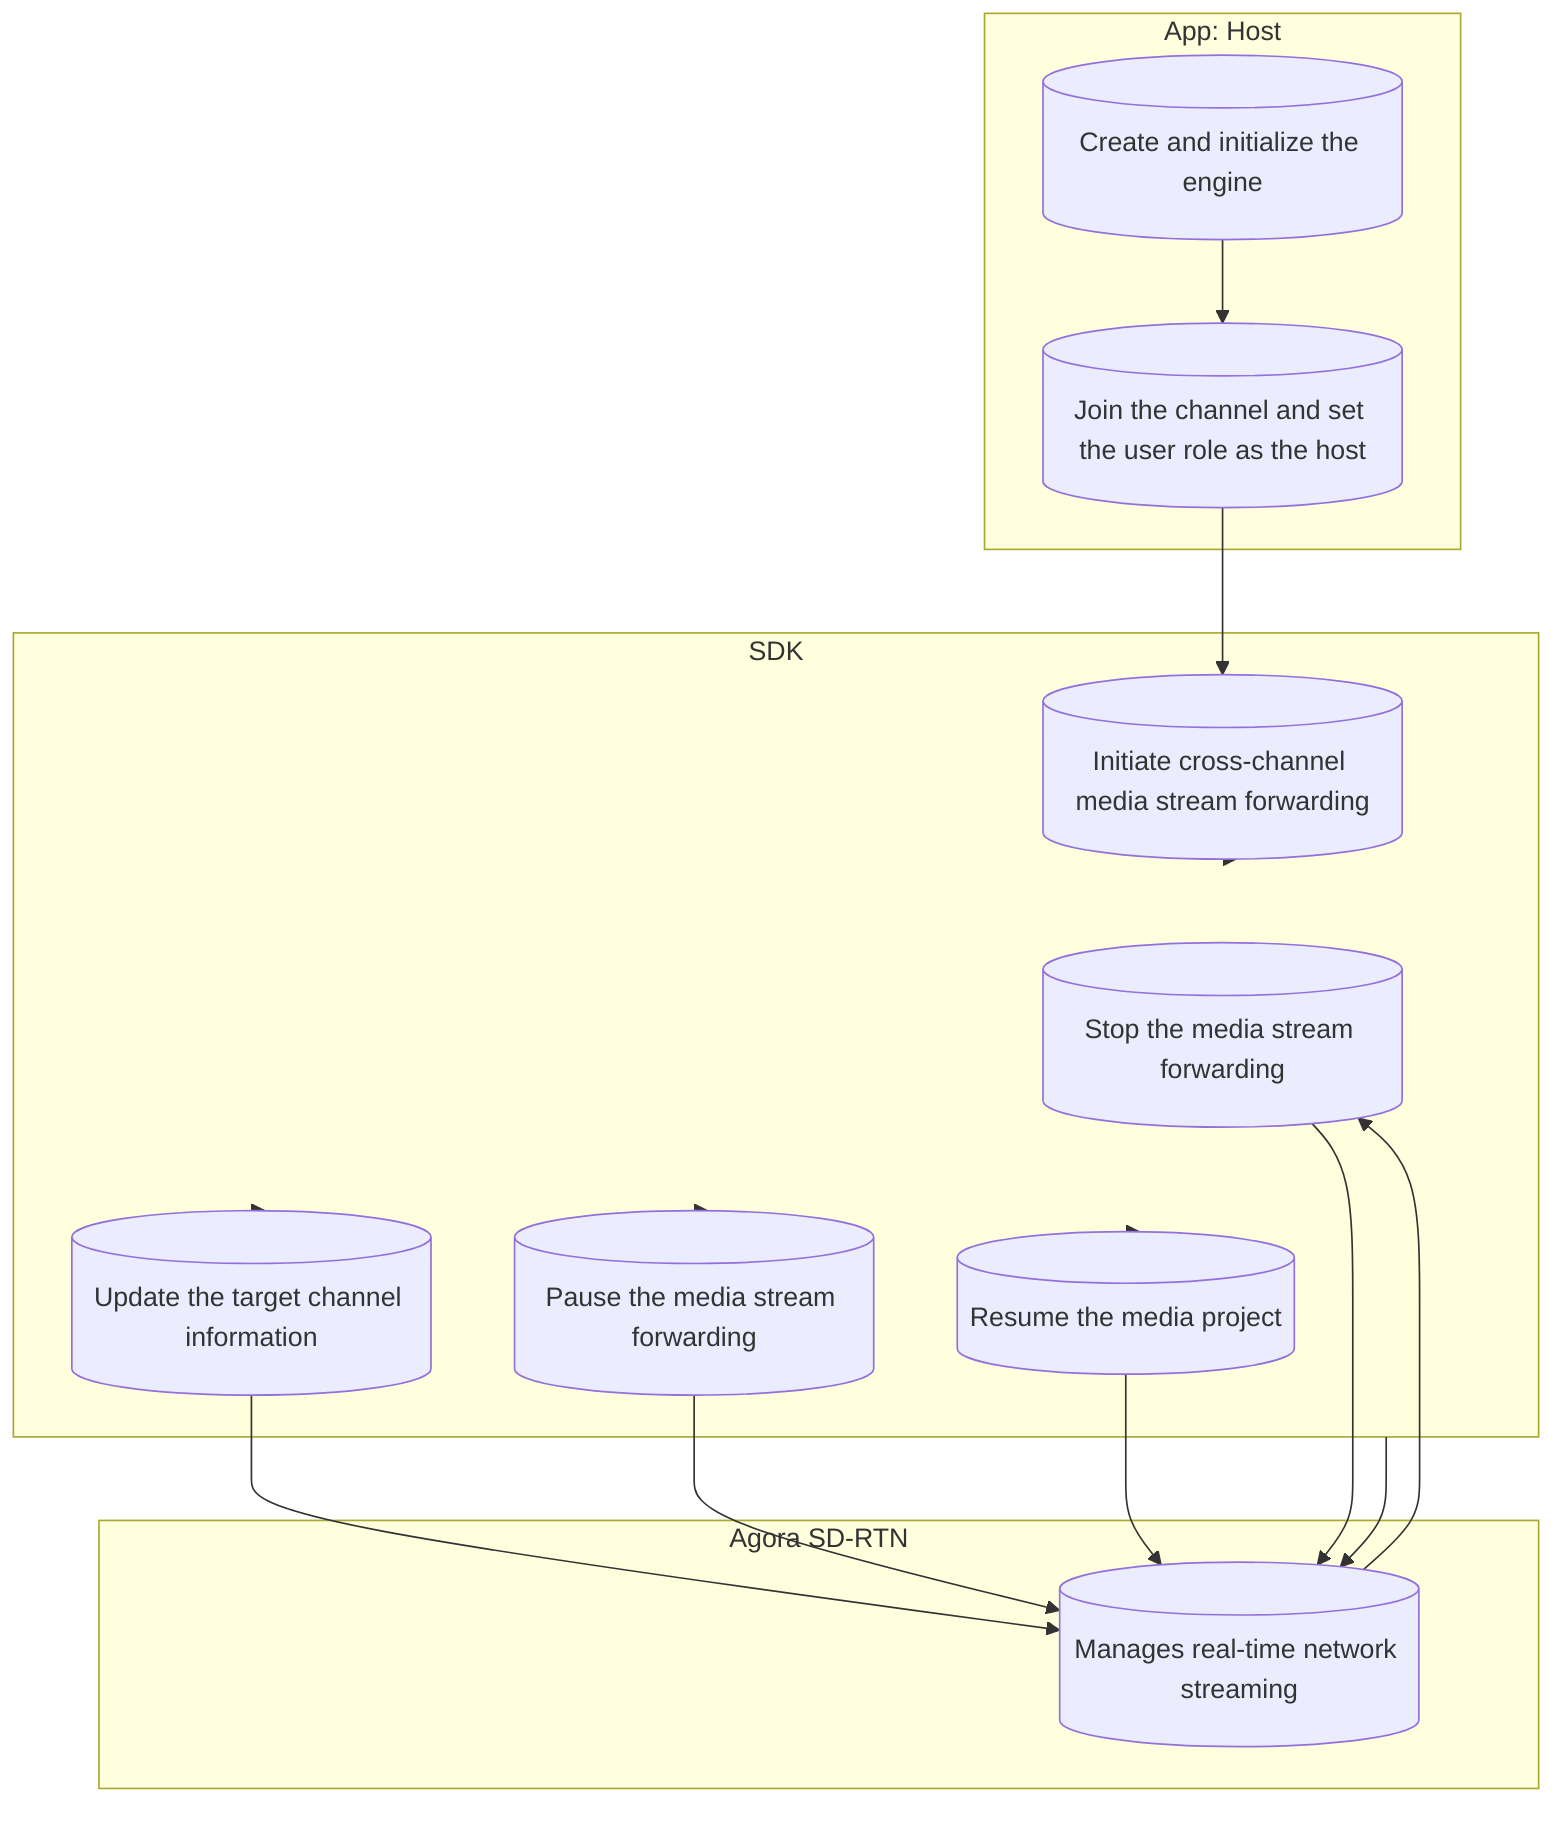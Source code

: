 flowchart TB
    subgraph app ["App: Host"]
        init[("Create and initialize the engine")]
        join[("Join the channel and set the user role as the host")]
    end

    subgraph sdk ["SDK"]
        start[("Initiate cross-channel media stream forwarding")]
        renew[("Update the target channel information")]
        pause[("Pause the media stream forwarding")]
        recover[("Resume the media project")]
        stop[("Stop the media stream forwarding")]
    end

    subgraph agorasdrtn ["Agora SD-RTN"]
        manage[("Manages real-time network streaming")]
    end

    init --> join --> start --> sdk
    sdk --> manage
    sdk --> renew
    sdk --> pause
    sdk --> recover
    renew --> manage
    pause --> manage
    recover --> manage
    stop --> manage
    manage --> stop